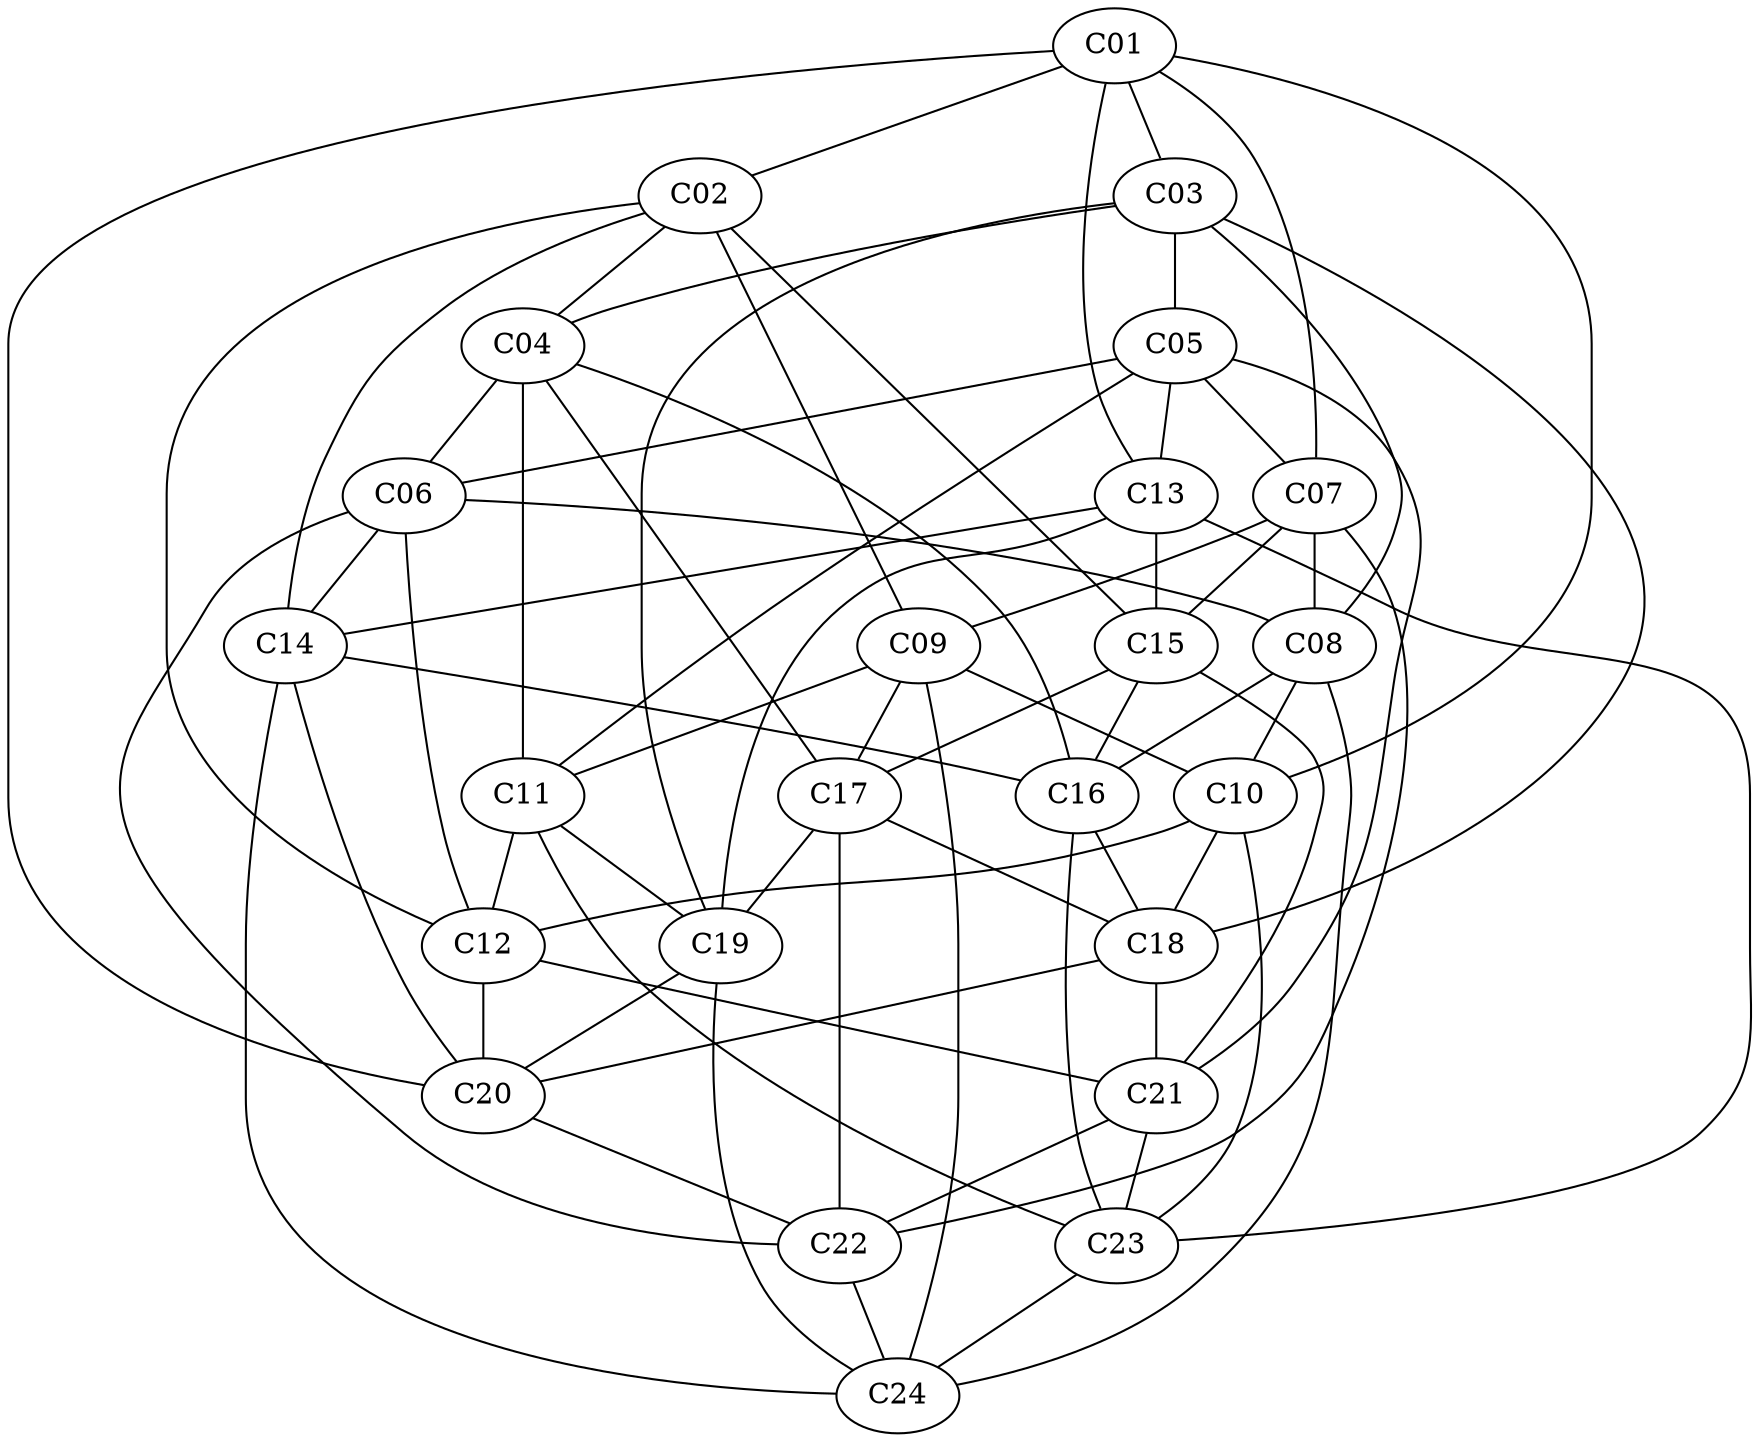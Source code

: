 strict graph {
    C01 -- {C02, C03, C07, C10, C13, C20};
    C02 -- {C01, C04, C09, C12, C14, C15};
    C03 -- {C01, C04, C05, C08, C18, C19};
    C04 -- {C02, C03, C06, C11, C16, C17};
    C05 -- {C03, C06, C07, C11, C13, C21};
    C06 -- {C04, C05, C08, C12, C14, C22};
    C07 -- {C01, C05, C08, C09, C15, C22};
    C08 -- {C03, C06, C07, C10, C16, C24};
    C09 -- {C02, C07, C10, C11, C17, C24};
    C10 -- {C01, C08, C09, C12, C18, C23};
    C11 -- {C04, C05, C09, C12, C19, C23};
    C12 -- {C02, C06, C10, C11, C20, C21};
    C13 -- {C01, C05, C14, C15, C19, C23};
    C14 -- {C02, C06, C13, C16, C20, C24};
    C15 -- {C02, C07, C13, C16, C17, C21};
    C16 -- {C04, C08, C14, C15, C18, C23};
    C17 -- {C04, C09, C15, C18, C19, C22};
    C18 -- {C03, C10, C16, C17, C20, C21};
    C19 -- {C03, C11, C13, C17, C20, C24};
    C20 -- {C01, C12, C14, C18, C19, C22};
    C21 -- {C05, C12, C15, C18, C22, C23};
    C22 -- {C06, C07, C17, C20, C21, C24};
    C23 -- {C10, C11, C13, C16, C21, C24};
    C24 -- {C08, C09, C14, C19, C22, C23};
}
